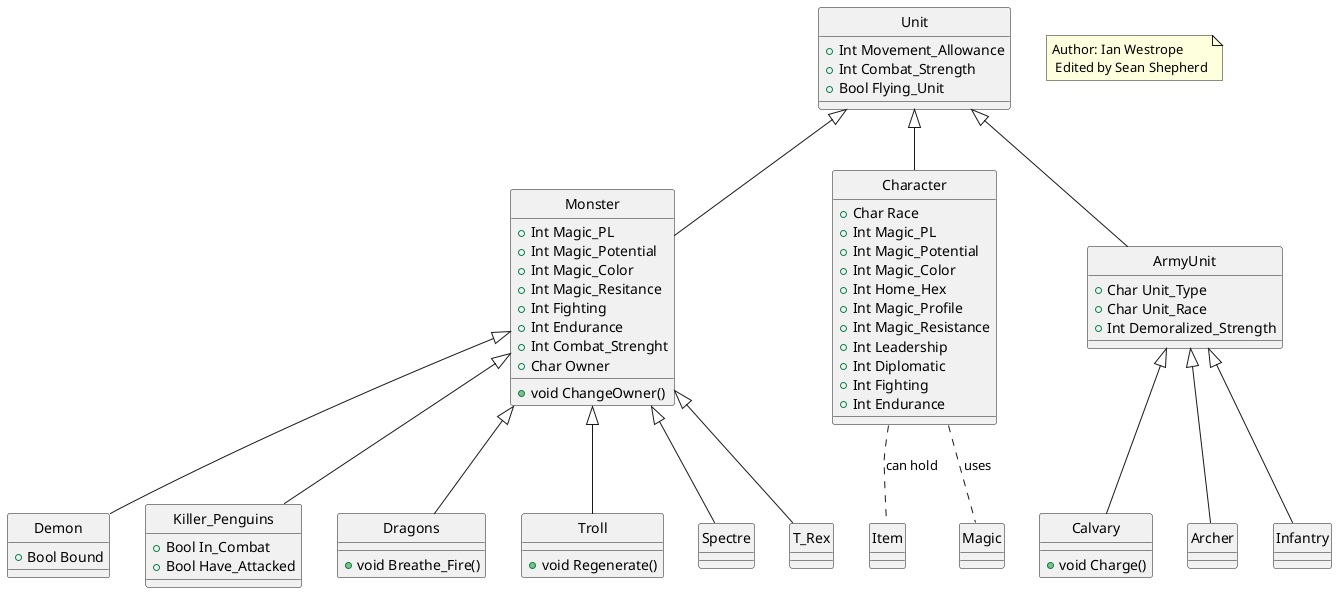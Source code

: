 @startuml

note "Author: Ian Westrope \n Edited by Sean Shepherd" as Note1

hide circles
class Unit{
      +Int Movement_Allowance
      +Int Combat_Strength
      +Bool Flying_Unit
}
class Character{
      +Char Race
      +Int Magic_PL
      +Int Magic_Potential
      +Int Magic_Color
      +Int Home_Hex
      +Int Magic_Profile
      +Int Magic_Resistance
      +Int Leadership
      +Int Diplomatic
      +Int Fighting
      +Int Endurance
}

class ArmyUnit{
      +Char Unit_Type
      +Char Unit_Race
      +Int Demoralized_Strength
}

class Calvary{
      +void Charge()
}

class Archer{

}

class Infantry{

}

class Monster{
      +Int Magic_PL
      +Int Magic_Potential
      +Int Magic_Color
      +Int Magic_Resitance
      +Int Fighting
      +Int Endurance
      +Int Combat_Strenght
      +Char Owner
      +void ChangeOwner()
}

class Demon{
      +Bool Bound
}

class Killer_Penguins{
      +Bool In_Combat
      +Bool Have_Attacked
}

class Dragons{
      +void Breathe_Fire()
}

class Troll{
      +void Regenerate()
}

class Spectre

class T_Rex

class Item

Class Magic

Unit <|-- Character
Unit <|-- ArmyUnit
Unit <|-- Monster
ArmyUnit <|-- Calvary
ArmyUnit <|-- Archer
ArmyUnit <|-- Infantry
Demon -u-|> Monster
Killer_Penguins -u-|> Monster
Dragons -u-|> Monster
Spectre -u-|> Monster
Troll -u-|> Monster
T_Rex -u-|> Monster
Character .. Item : can hold
Character .. Magic : uses 


@enduml